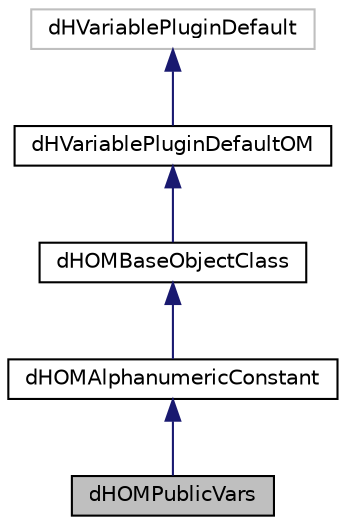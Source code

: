 digraph "dHOMPublicVars"
{
 // LATEX_PDF_SIZE
  edge [fontname="Helvetica",fontsize="10",labelfontname="Helvetica",labelfontsize="10"];
  node [fontname="Helvetica",fontsize="10",shape=record];
  Node1 [label="dHOMPublicVars",height=0.2,width=0.4,color="black", fillcolor="grey75", style="filled", fontcolor="black",tooltip=" "];
  Node2 -> Node1 [dir="back",color="midnightblue",fontsize="10",style="solid"];
  Node2 [label="dHOMAlphanumericConstant",height=0.2,width=0.4,color="black", fillcolor="white", style="filled",URL="$classdHOMAlphanumericConstant.html",tooltip=" "];
  Node3 -> Node2 [dir="back",color="midnightblue",fontsize="10",style="solid"];
  Node3 [label="dHOMBaseObjectClass",height=0.2,width=0.4,color="black", fillcolor="white", style="filled",URL="$classdHOMBaseObjectClass.html",tooltip=" "];
  Node4 -> Node3 [dir="back",color="midnightblue",fontsize="10",style="solid"];
  Node4 [label="dHVariablePluginDefaultOM",height=0.2,width=0.4,color="black", fillcolor="white", style="filled",URL="$classdHVariablePluginDefaultOM.html",tooltip=" "];
  Node5 -> Node4 [dir="back",color="midnightblue",fontsize="10",style="solid"];
  Node5 [label="dHVariablePluginDefault",height=0.2,width=0.4,color="grey75", fillcolor="white", style="filled",tooltip=" "];
}
